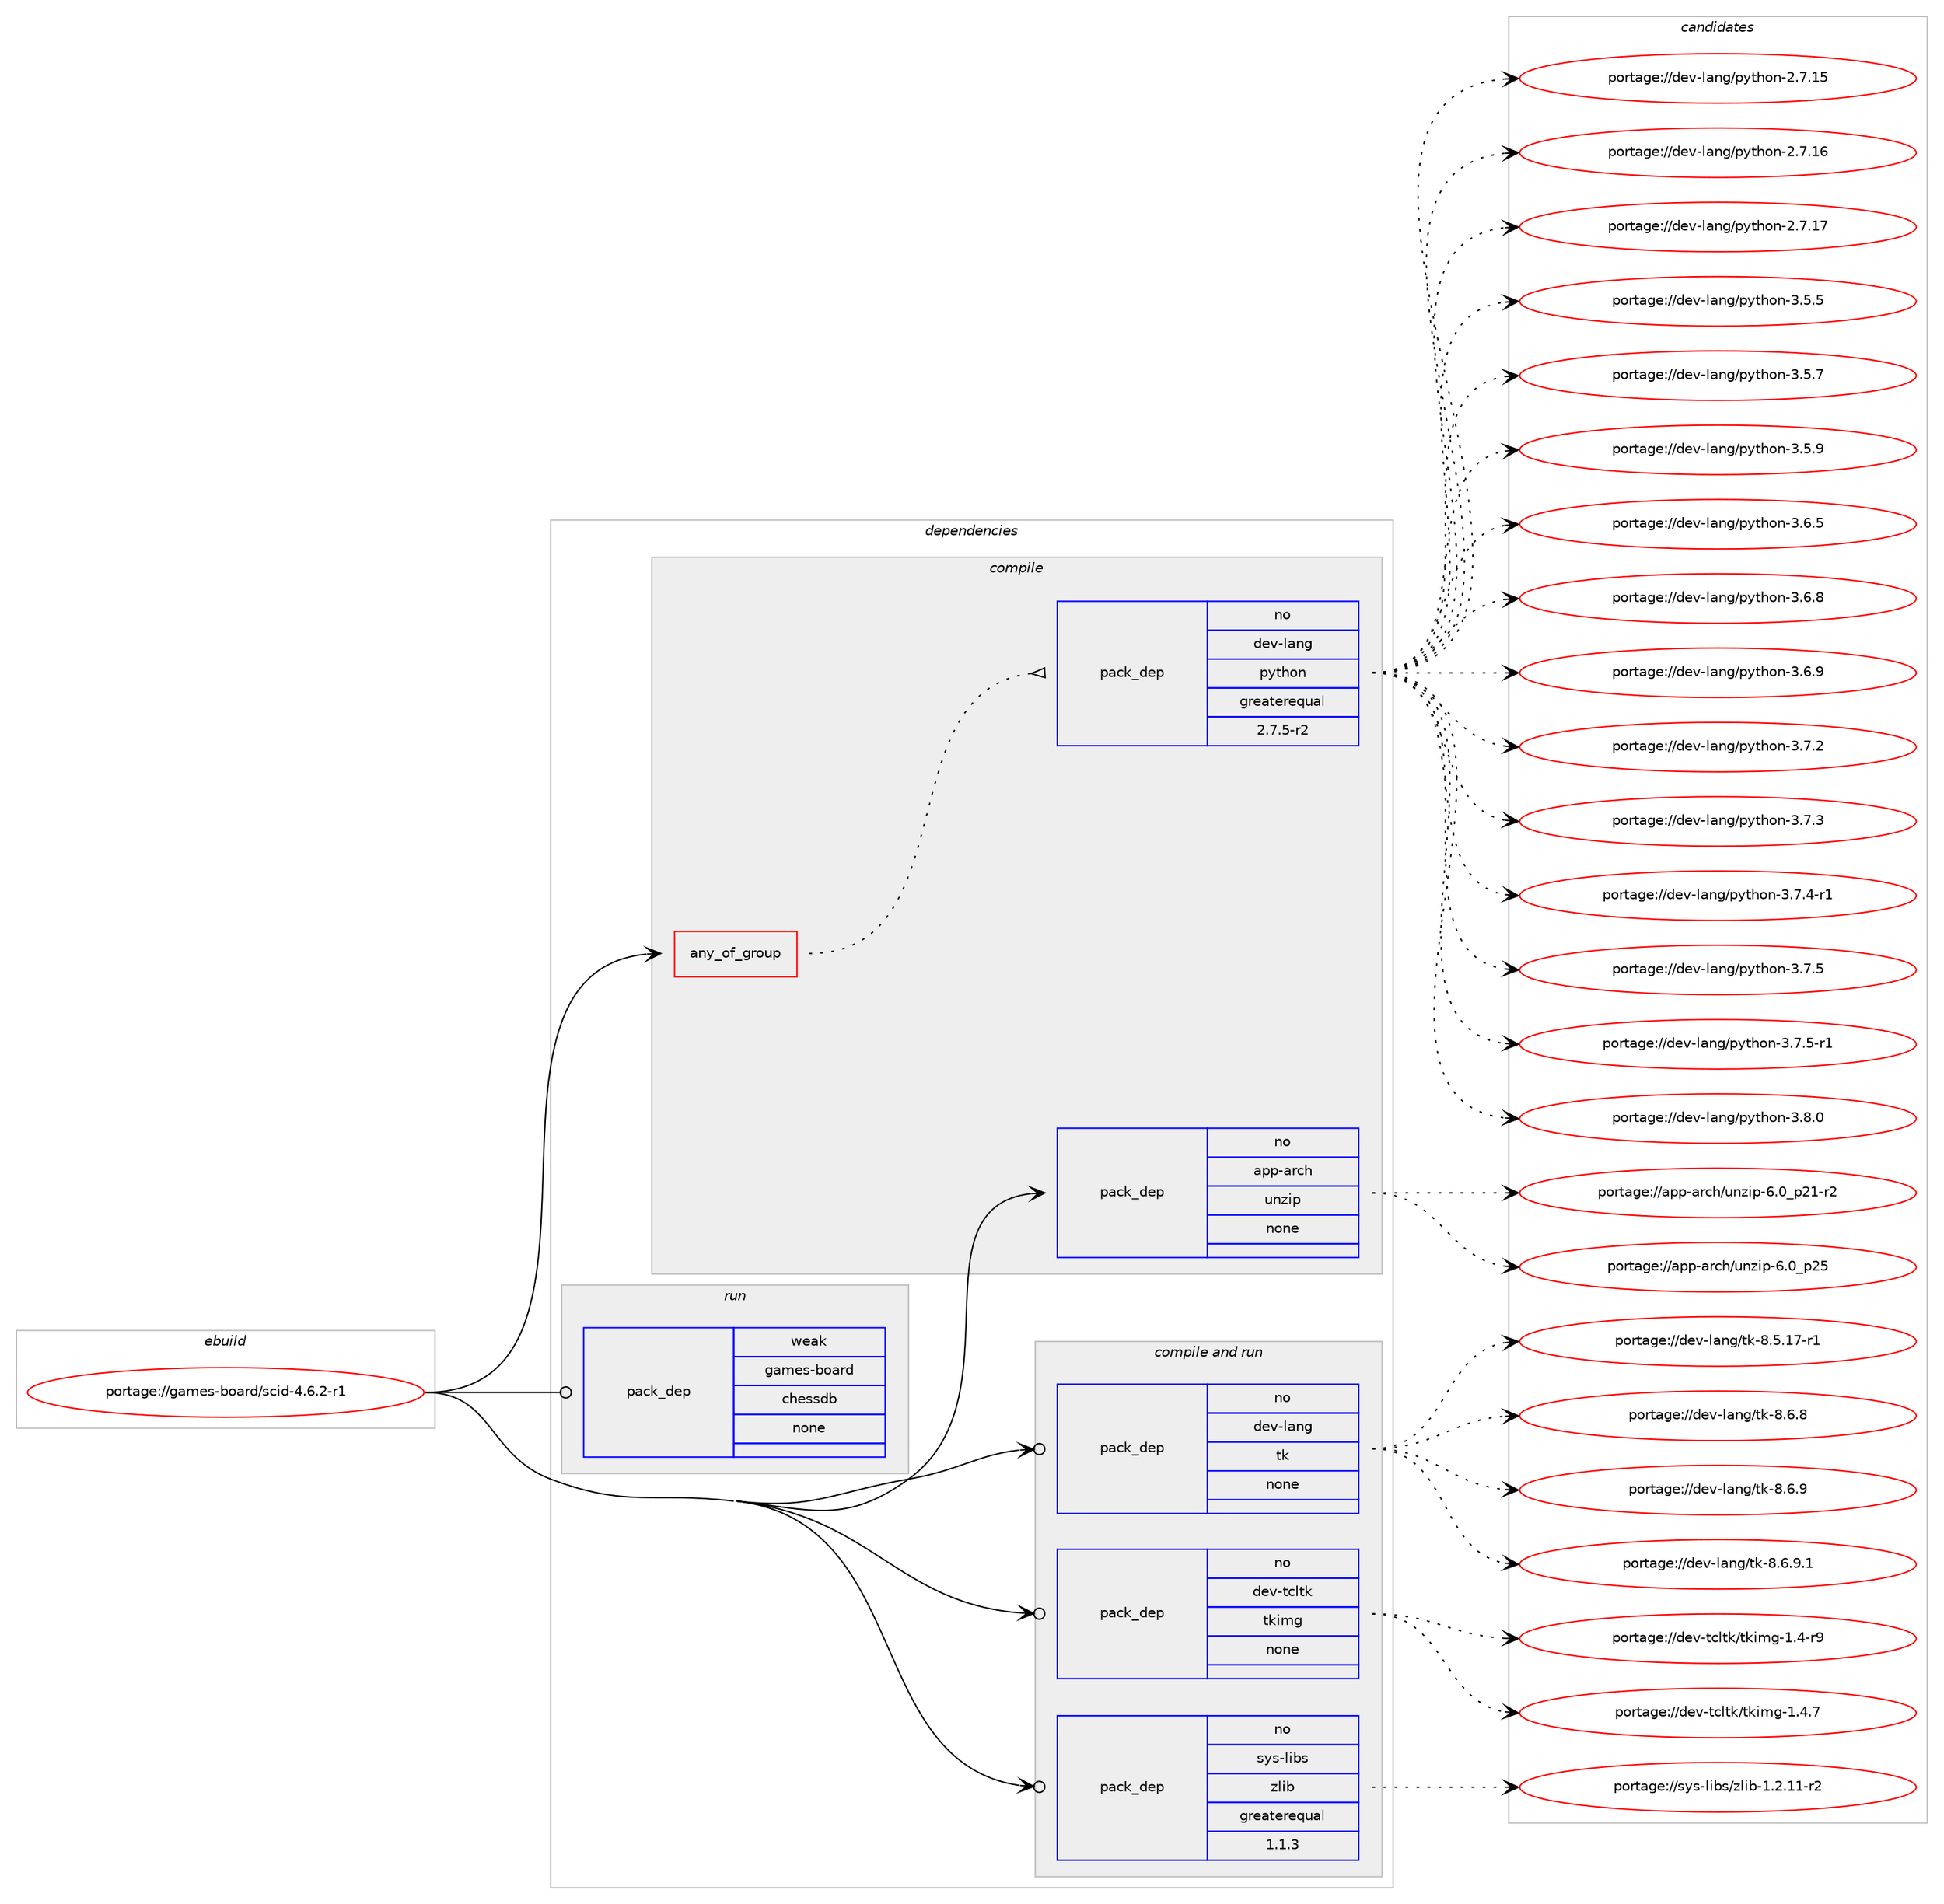 digraph prolog {

# *************
# Graph options
# *************

newrank=true;
concentrate=true;
compound=true;
graph [rankdir=LR,fontname=Helvetica,fontsize=10,ranksep=1.5];#, ranksep=2.5, nodesep=0.2];
edge  [arrowhead=vee];
node  [fontname=Helvetica,fontsize=10];

# **********
# The ebuild
# **********

subgraph cluster_leftcol {
color=gray;
rank=same;
label=<<i>ebuild</i>>;
id [label="portage://games-board/scid-4.6.2-r1", color=red, width=4, href="../games-board/scid-4.6.2-r1.svg"];
}

# ****************
# The dependencies
# ****************

subgraph cluster_midcol {
color=gray;
label=<<i>dependencies</i>>;
subgraph cluster_compile {
fillcolor="#eeeeee";
style=filled;
label=<<i>compile</i>>;
subgraph any3738 {
dependency270881 [label=<<TABLE BORDER="0" CELLBORDER="1" CELLSPACING="0" CELLPADDING="4"><TR><TD CELLPADDING="10">any_of_group</TD></TR></TABLE>>, shape=none, color=red];subgraph pack194311 {
dependency270882 [label=<<TABLE BORDER="0" CELLBORDER="1" CELLSPACING="0" CELLPADDING="4" WIDTH="220"><TR><TD ROWSPAN="6" CELLPADDING="30">pack_dep</TD></TR><TR><TD WIDTH="110">no</TD></TR><TR><TD>dev-lang</TD></TR><TR><TD>python</TD></TR><TR><TD>greaterequal</TD></TR><TR><TD>2.7.5-r2</TD></TR></TABLE>>, shape=none, color=blue];
}
dependency270881:e -> dependency270882:w [weight=20,style="dotted",arrowhead="oinv"];
}
id:e -> dependency270881:w [weight=20,style="solid",arrowhead="vee"];
subgraph pack194312 {
dependency270883 [label=<<TABLE BORDER="0" CELLBORDER="1" CELLSPACING="0" CELLPADDING="4" WIDTH="220"><TR><TD ROWSPAN="6" CELLPADDING="30">pack_dep</TD></TR><TR><TD WIDTH="110">no</TD></TR><TR><TD>app-arch</TD></TR><TR><TD>unzip</TD></TR><TR><TD>none</TD></TR><TR><TD></TD></TR></TABLE>>, shape=none, color=blue];
}
id:e -> dependency270883:w [weight=20,style="solid",arrowhead="vee"];
}
subgraph cluster_compileandrun {
fillcolor="#eeeeee";
style=filled;
label=<<i>compile and run</i>>;
subgraph pack194313 {
dependency270884 [label=<<TABLE BORDER="0" CELLBORDER="1" CELLSPACING="0" CELLPADDING="4" WIDTH="220"><TR><TD ROWSPAN="6" CELLPADDING="30">pack_dep</TD></TR><TR><TD WIDTH="110">no</TD></TR><TR><TD>dev-lang</TD></TR><TR><TD>tk</TD></TR><TR><TD>none</TD></TR><TR><TD></TD></TR></TABLE>>, shape=none, color=blue];
}
id:e -> dependency270884:w [weight=20,style="solid",arrowhead="odotvee"];
subgraph pack194314 {
dependency270885 [label=<<TABLE BORDER="0" CELLBORDER="1" CELLSPACING="0" CELLPADDING="4" WIDTH="220"><TR><TD ROWSPAN="6" CELLPADDING="30">pack_dep</TD></TR><TR><TD WIDTH="110">no</TD></TR><TR><TD>dev-tcltk</TD></TR><TR><TD>tkimg</TD></TR><TR><TD>none</TD></TR><TR><TD></TD></TR></TABLE>>, shape=none, color=blue];
}
id:e -> dependency270885:w [weight=20,style="solid",arrowhead="odotvee"];
subgraph pack194315 {
dependency270886 [label=<<TABLE BORDER="0" CELLBORDER="1" CELLSPACING="0" CELLPADDING="4" WIDTH="220"><TR><TD ROWSPAN="6" CELLPADDING="30">pack_dep</TD></TR><TR><TD WIDTH="110">no</TD></TR><TR><TD>sys-libs</TD></TR><TR><TD>zlib</TD></TR><TR><TD>greaterequal</TD></TR><TR><TD>1.1.3</TD></TR></TABLE>>, shape=none, color=blue];
}
id:e -> dependency270886:w [weight=20,style="solid",arrowhead="odotvee"];
}
subgraph cluster_run {
fillcolor="#eeeeee";
style=filled;
label=<<i>run</i>>;
subgraph pack194316 {
dependency270887 [label=<<TABLE BORDER="0" CELLBORDER="1" CELLSPACING="0" CELLPADDING="4" WIDTH="220"><TR><TD ROWSPAN="6" CELLPADDING="30">pack_dep</TD></TR><TR><TD WIDTH="110">weak</TD></TR><TR><TD>games-board</TD></TR><TR><TD>chessdb</TD></TR><TR><TD>none</TD></TR><TR><TD></TD></TR></TABLE>>, shape=none, color=blue];
}
id:e -> dependency270887:w [weight=20,style="solid",arrowhead="odot"];
}
}

# **************
# The candidates
# **************

subgraph cluster_choices {
rank=same;
color=gray;
label=<<i>candidates</i>>;

subgraph choice194311 {
color=black;
nodesep=1;
choiceportage10010111845108971101034711212111610411111045504655464953 [label="portage://dev-lang/python-2.7.15", color=red, width=4,href="../dev-lang/python-2.7.15.svg"];
choiceportage10010111845108971101034711212111610411111045504655464954 [label="portage://dev-lang/python-2.7.16", color=red, width=4,href="../dev-lang/python-2.7.16.svg"];
choiceportage10010111845108971101034711212111610411111045504655464955 [label="portage://dev-lang/python-2.7.17", color=red, width=4,href="../dev-lang/python-2.7.17.svg"];
choiceportage100101118451089711010347112121116104111110455146534653 [label="portage://dev-lang/python-3.5.5", color=red, width=4,href="../dev-lang/python-3.5.5.svg"];
choiceportage100101118451089711010347112121116104111110455146534655 [label="portage://dev-lang/python-3.5.7", color=red, width=4,href="../dev-lang/python-3.5.7.svg"];
choiceportage100101118451089711010347112121116104111110455146534657 [label="portage://dev-lang/python-3.5.9", color=red, width=4,href="../dev-lang/python-3.5.9.svg"];
choiceportage100101118451089711010347112121116104111110455146544653 [label="portage://dev-lang/python-3.6.5", color=red, width=4,href="../dev-lang/python-3.6.5.svg"];
choiceportage100101118451089711010347112121116104111110455146544656 [label="portage://dev-lang/python-3.6.8", color=red, width=4,href="../dev-lang/python-3.6.8.svg"];
choiceportage100101118451089711010347112121116104111110455146544657 [label="portage://dev-lang/python-3.6.9", color=red, width=4,href="../dev-lang/python-3.6.9.svg"];
choiceportage100101118451089711010347112121116104111110455146554650 [label="portage://dev-lang/python-3.7.2", color=red, width=4,href="../dev-lang/python-3.7.2.svg"];
choiceportage100101118451089711010347112121116104111110455146554651 [label="portage://dev-lang/python-3.7.3", color=red, width=4,href="../dev-lang/python-3.7.3.svg"];
choiceportage1001011184510897110103471121211161041111104551465546524511449 [label="portage://dev-lang/python-3.7.4-r1", color=red, width=4,href="../dev-lang/python-3.7.4-r1.svg"];
choiceportage100101118451089711010347112121116104111110455146554653 [label="portage://dev-lang/python-3.7.5", color=red, width=4,href="../dev-lang/python-3.7.5.svg"];
choiceportage1001011184510897110103471121211161041111104551465546534511449 [label="portage://dev-lang/python-3.7.5-r1", color=red, width=4,href="../dev-lang/python-3.7.5-r1.svg"];
choiceportage100101118451089711010347112121116104111110455146564648 [label="portage://dev-lang/python-3.8.0", color=red, width=4,href="../dev-lang/python-3.8.0.svg"];
dependency270882:e -> choiceportage10010111845108971101034711212111610411111045504655464953:w [style=dotted,weight="100"];
dependency270882:e -> choiceportage10010111845108971101034711212111610411111045504655464954:w [style=dotted,weight="100"];
dependency270882:e -> choiceportage10010111845108971101034711212111610411111045504655464955:w [style=dotted,weight="100"];
dependency270882:e -> choiceportage100101118451089711010347112121116104111110455146534653:w [style=dotted,weight="100"];
dependency270882:e -> choiceportage100101118451089711010347112121116104111110455146534655:w [style=dotted,weight="100"];
dependency270882:e -> choiceportage100101118451089711010347112121116104111110455146534657:w [style=dotted,weight="100"];
dependency270882:e -> choiceportage100101118451089711010347112121116104111110455146544653:w [style=dotted,weight="100"];
dependency270882:e -> choiceportage100101118451089711010347112121116104111110455146544656:w [style=dotted,weight="100"];
dependency270882:e -> choiceportage100101118451089711010347112121116104111110455146544657:w [style=dotted,weight="100"];
dependency270882:e -> choiceportage100101118451089711010347112121116104111110455146554650:w [style=dotted,weight="100"];
dependency270882:e -> choiceportage100101118451089711010347112121116104111110455146554651:w [style=dotted,weight="100"];
dependency270882:e -> choiceportage1001011184510897110103471121211161041111104551465546524511449:w [style=dotted,weight="100"];
dependency270882:e -> choiceportage100101118451089711010347112121116104111110455146554653:w [style=dotted,weight="100"];
dependency270882:e -> choiceportage1001011184510897110103471121211161041111104551465546534511449:w [style=dotted,weight="100"];
dependency270882:e -> choiceportage100101118451089711010347112121116104111110455146564648:w [style=dotted,weight="100"];
}
subgraph choice194312 {
color=black;
nodesep=1;
choiceportage9711211245971149910447117110122105112455446489511250494511450 [label="portage://app-arch/unzip-6.0_p21-r2", color=red, width=4,href="../app-arch/unzip-6.0_p21-r2.svg"];
choiceportage971121124597114991044711711012210511245544648951125053 [label="portage://app-arch/unzip-6.0_p25", color=red, width=4,href="../app-arch/unzip-6.0_p25.svg"];
dependency270883:e -> choiceportage9711211245971149910447117110122105112455446489511250494511450:w [style=dotted,weight="100"];
dependency270883:e -> choiceportage971121124597114991044711711012210511245544648951125053:w [style=dotted,weight="100"];
}
subgraph choice194313 {
color=black;
nodesep=1;
choiceportage100101118451089711010347116107455646534649554511449 [label="portage://dev-lang/tk-8.5.17-r1", color=red, width=4,href="../dev-lang/tk-8.5.17-r1.svg"];
choiceportage100101118451089711010347116107455646544656 [label="portage://dev-lang/tk-8.6.8", color=red, width=4,href="../dev-lang/tk-8.6.8.svg"];
choiceportage100101118451089711010347116107455646544657 [label="portage://dev-lang/tk-8.6.9", color=red, width=4,href="../dev-lang/tk-8.6.9.svg"];
choiceportage1001011184510897110103471161074556465446574649 [label="portage://dev-lang/tk-8.6.9.1", color=red, width=4,href="../dev-lang/tk-8.6.9.1.svg"];
dependency270884:e -> choiceportage100101118451089711010347116107455646534649554511449:w [style=dotted,weight="100"];
dependency270884:e -> choiceportage100101118451089711010347116107455646544656:w [style=dotted,weight="100"];
dependency270884:e -> choiceportage100101118451089711010347116107455646544657:w [style=dotted,weight="100"];
dependency270884:e -> choiceportage1001011184510897110103471161074556465446574649:w [style=dotted,weight="100"];
}
subgraph choice194314 {
color=black;
nodesep=1;
choiceportage100101118451169910811610747116107105109103454946524511457 [label="portage://dev-tcltk/tkimg-1.4-r9", color=red, width=4,href="../dev-tcltk/tkimg-1.4-r9.svg"];
choiceportage100101118451169910811610747116107105109103454946524655 [label="portage://dev-tcltk/tkimg-1.4.7", color=red, width=4,href="../dev-tcltk/tkimg-1.4.7.svg"];
dependency270885:e -> choiceportage100101118451169910811610747116107105109103454946524511457:w [style=dotted,weight="100"];
dependency270885:e -> choiceportage100101118451169910811610747116107105109103454946524655:w [style=dotted,weight="100"];
}
subgraph choice194315 {
color=black;
nodesep=1;
choiceportage11512111545108105981154712210810598454946504649494511450 [label="portage://sys-libs/zlib-1.2.11-r2", color=red, width=4,href="../sys-libs/zlib-1.2.11-r2.svg"];
dependency270886:e -> choiceportage11512111545108105981154712210810598454946504649494511450:w [style=dotted,weight="100"];
}
subgraph choice194316 {
color=black;
nodesep=1;
}
}

}
